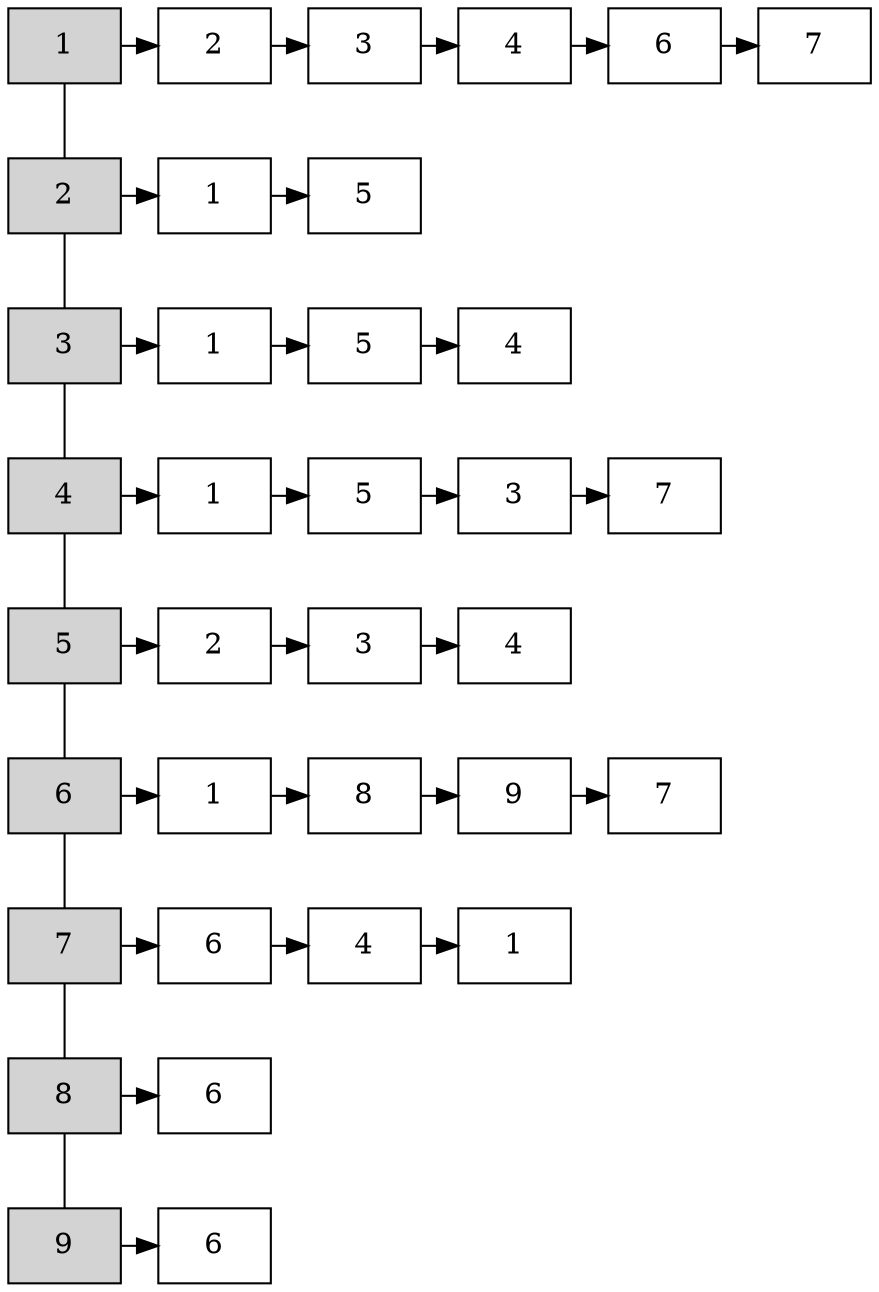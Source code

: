 digraph G {
node[shape = "box" style = "filled"]
Nodo1[label = "1" group = "1" fillcolor="lightgray"];
Nodo1->Nodo2[dir = none];Nodo1->Nodo0x7f913fc084e0;
Nodo0x7f913fc084e0[label = "2" fillcolor = "white"];
Nodo0x7f913fc084e0->Nodo0x7f913fc08660;
Nodo0x7f913fc08660[label = "3" fillcolor = "white"];
Nodo0x7f913fc08660->Nodo0x7f913fc087e0;
Nodo0x7f913fc087e0[label = "4" fillcolor = "white"];
Nodo0x7f913fc087e0->Nodo0x7f913fc08960;
Nodo0x7f913fc08960[label = "6" fillcolor = "white"];
Nodo0x7f913fc08960->Nodo0x7f913fc097a0;
Nodo0x7f913fc097a0[label = "7" fillcolor = "white"];
{rank=same;Nodo1;Nodo0x7f913fc084e0;Nodo0x7f913fc08660;Nodo0x7f913fc087e0;Nodo0x7f913fc08960;Nodo0x7f913fc097a0}
Nodo2[label = "2" group = "1" fillcolor="lightgray"];
Nodo2->Nodo3[dir = none];Nodo2->Nodo0x7f913fc085a0;
Nodo0x7f913fc085a0[label = "1" fillcolor = "white"];
Nodo0x7f913fc085a0->Nodo0x7f913fc08ba0;
Nodo0x7f913fc08ba0[label = "5" fillcolor = "white"];
{rank=same;Nodo2;Nodo0x7f913fc085a0;Nodo0x7f913fc08ba0}
Nodo3[label = "3" group = "1" fillcolor="lightgray"];
Nodo3->Nodo4[dir = none];Nodo3->Nodo0x7f913fc08720;
Nodo0x7f913fc08720[label = "1" fillcolor = "white"];
Nodo0x7f913fc08720->Nodo0x7f913fc08d20;
Nodo0x7f913fc08d20[label = "5" fillcolor = "white"];
Nodo0x7f913fc08d20->Nodo0x7f913fc08f60;
Nodo0x7f913fc08f60[label = "4" fillcolor = "white"];
{rank=same;Nodo3;Nodo0x7f913fc08720;Nodo0x7f913fc08d20;Nodo0x7f913fc08f60}
Nodo4[label = "4" group = "1" fillcolor="lightgray"];
Nodo4->Nodo5[dir = none];Nodo4->Nodo0x7f913fc088a0;
Nodo0x7f913fc088a0[label = "1" fillcolor = "white"];
Nodo0x7f913fc088a0->Nodo0x7f913fc08ea0;
Nodo0x7f913fc08ea0[label = "5" fillcolor = "white"];
Nodo0x7f913fc08ea0->Nodo0x7f913fc09020;
Nodo0x7f913fc09020[label = "3" fillcolor = "white"];
Nodo0x7f913fc09020->Nodo0x7f913fc09620;
Nodo0x7f913fc09620[label = "7" fillcolor = "white"];
{rank=same;Nodo4;Nodo0x7f913fc088a0;Nodo0x7f913fc08ea0;Nodo0x7f913fc09020;Nodo0x7f913fc09620}
Nodo5[label = "5" group = "1" fillcolor="lightgray"];
Nodo5->Nodo6[dir = none];Nodo5->Nodo0x7f913fc08ae0;
Nodo0x7f913fc08ae0[label = "2" fillcolor = "white"];
Nodo0x7f913fc08ae0->Nodo0x7f913fc08c60;
Nodo0x7f913fc08c60[label = "3" fillcolor = "white"];
Nodo0x7f913fc08c60->Nodo0x7f913fc08de0;
Nodo0x7f913fc08de0[label = "4" fillcolor = "white"];
{rank=same;Nodo5;Nodo0x7f913fc08ae0;Nodo0x7f913fc08c60;Nodo0x7f913fc08de0}
Nodo6[label = "6" group = "1" fillcolor="lightgray"];
Nodo6->Nodo7[dir = none];Nodo6->Nodo0x7f913fc08a20;
Nodo0x7f913fc08a20[label = "1" fillcolor = "white"];
Nodo0x7f913fc08a20->Nodo0x7f913fc090e0;
Nodo0x7f913fc090e0[label = "8" fillcolor = "white"];
Nodo0x7f913fc090e0->Nodo0x7f913fc09260;
Nodo0x7f913fc09260[label = "9" fillcolor = "white"];
Nodo0x7f913fc09260->Nodo0x7f913fc093e0;
Nodo0x7f913fc093e0[label = "7" fillcolor = "white"];
{rank=same;Nodo6;Nodo0x7f913fc08a20;Nodo0x7f913fc090e0;Nodo0x7f913fc09260;Nodo0x7f913fc093e0}
Nodo7[label = "7" group = "1" fillcolor="lightgray"];
Nodo7->Nodo8[dir = none];Nodo7->Nodo0x7f913fc094a0;
Nodo0x7f913fc094a0[label = "6" fillcolor = "white"];
Nodo0x7f913fc094a0->Nodo0x7f913fc09560;
Nodo0x7f913fc09560[label = "4" fillcolor = "white"];
Nodo0x7f913fc09560->Nodo0x7f913fc096e0;
Nodo0x7f913fc096e0[label = "1" fillcolor = "white"];
{rank=same;Nodo7;Nodo0x7f913fc094a0;Nodo0x7f913fc09560;Nodo0x7f913fc096e0}
Nodo8[label = "8" group = "1" fillcolor="lightgray"];
Nodo8->Nodo9[dir = none];Nodo8->Nodo0x7f913fc091a0;
Nodo0x7f913fc091a0[label = "6" fillcolor = "white"];
{rank=same;Nodo8;Nodo0x7f913fc091a0}
Nodo9[label = "9" group = "1" fillcolor="lightgray"];
Nodo9->Nodo0x7f913fc09320;
Nodo0x7f913fc09320[label = "6" fillcolor = "white"];
{rank=same;Nodo9;Nodo0x7f913fc09320}
}
